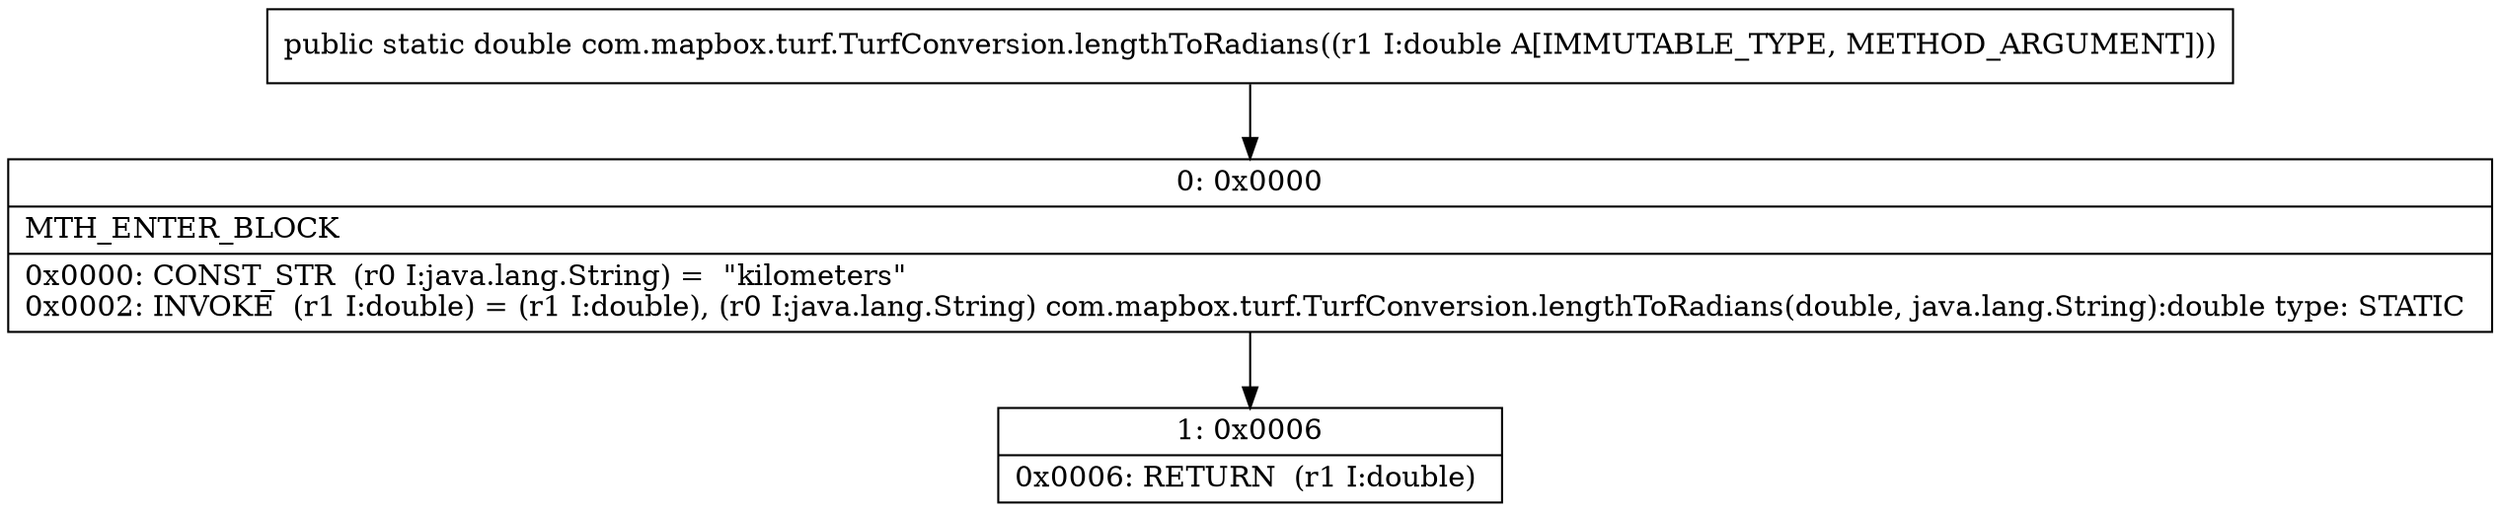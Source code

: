 digraph "CFG forcom.mapbox.turf.TurfConversion.lengthToRadians(D)D" {
Node_0 [shape=record,label="{0\:\ 0x0000|MTH_ENTER_BLOCK\l|0x0000: CONST_STR  (r0 I:java.lang.String) =  \"kilometers\" \l0x0002: INVOKE  (r1 I:double) = (r1 I:double), (r0 I:java.lang.String) com.mapbox.turf.TurfConversion.lengthToRadians(double, java.lang.String):double type: STATIC \l}"];
Node_1 [shape=record,label="{1\:\ 0x0006|0x0006: RETURN  (r1 I:double) \l}"];
MethodNode[shape=record,label="{public static double com.mapbox.turf.TurfConversion.lengthToRadians((r1 I:double A[IMMUTABLE_TYPE, METHOD_ARGUMENT])) }"];
MethodNode -> Node_0;
Node_0 -> Node_1;
}

